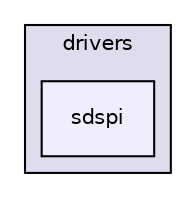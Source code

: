 digraph "sdspi" {
  compound=true
  node [ fontsize="10", fontname="Helvetica"];
  edge [ labelfontsize="10", labelfontname="Helvetica"];
  subgraph clusterdir_91d6028ef0aa1035242bfefa07cd806e {
    graph [ bgcolor="#ddddee", pencolor="black", label="drivers" fontname="Helvetica", fontsize="10", URL="dir_91d6028ef0aa1035242bfefa07cd806e.html"]
  dir_a597750ad08f17252718b0c5302c803c [shape=box, label="sdspi", style="filled", fillcolor="#eeeeff", pencolor="black", URL="dir_a597750ad08f17252718b0c5302c803c.html"];
  }
}
